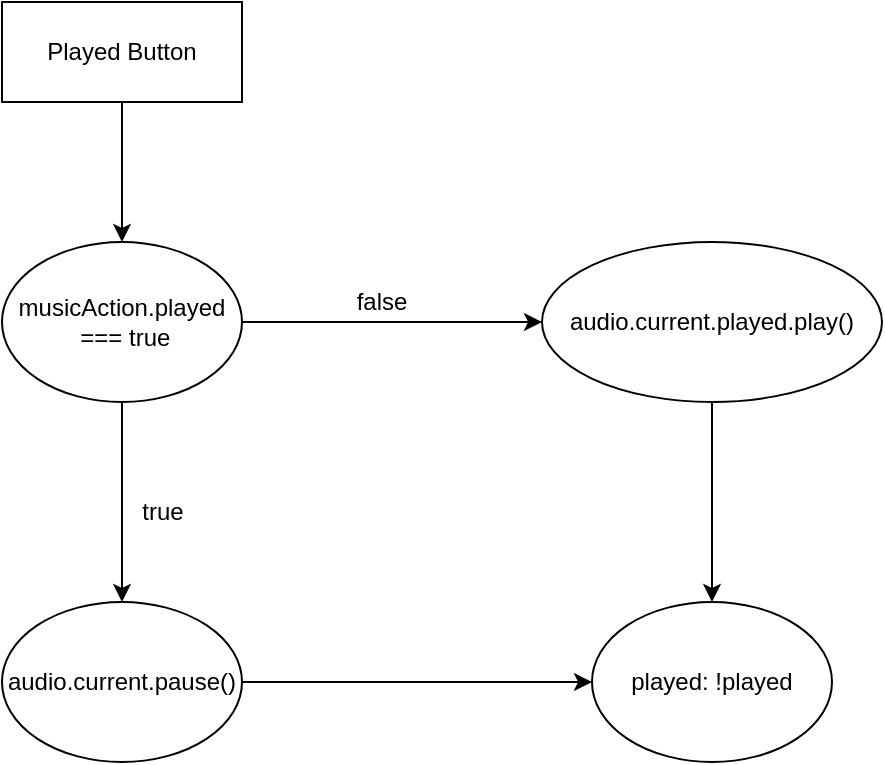 <mxfile version="20.7.4" type="github">
  <diagram id="lmQXRU2MdgE1nF5iauRQ" name="Page-1">
    <mxGraphModel dx="989" dy="549" grid="1" gridSize="10" guides="1" tooltips="1" connect="1" arrows="1" fold="1" page="1" pageScale="1" pageWidth="10000" pageHeight="10000" math="0" shadow="0">
      <root>
        <mxCell id="0" />
        <mxCell id="1" parent="0" />
        <mxCell id="XtAXH2DIO1_ZFQJlxxeu-3" style="edgeStyle=orthogonalEdgeStyle;rounded=0;orthogonalLoop=1;jettySize=auto;html=1;" edge="1" parent="1" source="XtAXH2DIO1_ZFQJlxxeu-1" target="XtAXH2DIO1_ZFQJlxxeu-2">
          <mxGeometry relative="1" as="geometry" />
        </mxCell>
        <mxCell id="XtAXH2DIO1_ZFQJlxxeu-1" value="Played Button&lt;br&gt;" style="rounded=0;whiteSpace=wrap;html=1;" vertex="1" parent="1">
          <mxGeometry x="600" y="100" width="120" height="50" as="geometry" />
        </mxCell>
        <mxCell id="XtAXH2DIO1_ZFQJlxxeu-7" style="edgeStyle=orthogonalEdgeStyle;rounded=0;orthogonalLoop=1;jettySize=auto;html=1;entryX=0;entryY=0.5;entryDx=0;entryDy=0;" edge="1" parent="1" source="XtAXH2DIO1_ZFQJlxxeu-2" target="XtAXH2DIO1_ZFQJlxxeu-6">
          <mxGeometry relative="1" as="geometry" />
        </mxCell>
        <mxCell id="XtAXH2DIO1_ZFQJlxxeu-12" style="edgeStyle=orthogonalEdgeStyle;rounded=0;orthogonalLoop=1;jettySize=auto;html=1;" edge="1" parent="1" source="XtAXH2DIO1_ZFQJlxxeu-2" target="XtAXH2DIO1_ZFQJlxxeu-5">
          <mxGeometry relative="1" as="geometry" />
        </mxCell>
        <mxCell id="XtAXH2DIO1_ZFQJlxxeu-2" value="musicAction.played&lt;br&gt;&amp;nbsp;=== true" style="ellipse;whiteSpace=wrap;html=1;" vertex="1" parent="1">
          <mxGeometry x="600" y="220" width="120" height="80" as="geometry" />
        </mxCell>
        <mxCell id="XtAXH2DIO1_ZFQJlxxeu-15" style="edgeStyle=orthogonalEdgeStyle;rounded=0;orthogonalLoop=1;jettySize=auto;html=1;entryX=0;entryY=0.5;entryDx=0;entryDy=0;" edge="1" parent="1" source="XtAXH2DIO1_ZFQJlxxeu-5" target="XtAXH2DIO1_ZFQJlxxeu-13">
          <mxGeometry relative="1" as="geometry" />
        </mxCell>
        <mxCell id="XtAXH2DIO1_ZFQJlxxeu-5" value="audio.current.pause()" style="ellipse;whiteSpace=wrap;html=1;" vertex="1" parent="1">
          <mxGeometry x="600" y="400" width="120" height="80" as="geometry" />
        </mxCell>
        <mxCell id="XtAXH2DIO1_ZFQJlxxeu-14" style="rounded=0;orthogonalLoop=1;jettySize=auto;html=1;horizontal=1;edgeStyle=orthogonalEdgeStyle;" edge="1" parent="1" source="XtAXH2DIO1_ZFQJlxxeu-6" target="XtAXH2DIO1_ZFQJlxxeu-13">
          <mxGeometry relative="1" as="geometry" />
        </mxCell>
        <mxCell id="XtAXH2DIO1_ZFQJlxxeu-6" value="audio.current.played.play()" style="ellipse;whiteSpace=wrap;html=1;" vertex="1" parent="1">
          <mxGeometry x="870" y="220" width="170" height="80" as="geometry" />
        </mxCell>
        <mxCell id="XtAXH2DIO1_ZFQJlxxeu-9" value="true&lt;br&gt;" style="text;html=1;align=center;verticalAlign=middle;resizable=0;points=[];autosize=1;strokeColor=none;fillColor=none;" vertex="1" parent="1">
          <mxGeometry x="660" y="340" width="40" height="30" as="geometry" />
        </mxCell>
        <mxCell id="XtAXH2DIO1_ZFQJlxxeu-10" value="false" style="text;html=1;strokeColor=none;fillColor=none;align=center;verticalAlign=middle;whiteSpace=wrap;rounded=0;" vertex="1" parent="1">
          <mxGeometry x="760" y="240" width="60" height="20" as="geometry" />
        </mxCell>
        <mxCell id="XtAXH2DIO1_ZFQJlxxeu-13" value="played: !played" style="ellipse;whiteSpace=wrap;html=1;" vertex="1" parent="1">
          <mxGeometry x="895" y="400" width="120" height="80" as="geometry" />
        </mxCell>
      </root>
    </mxGraphModel>
  </diagram>
</mxfile>
